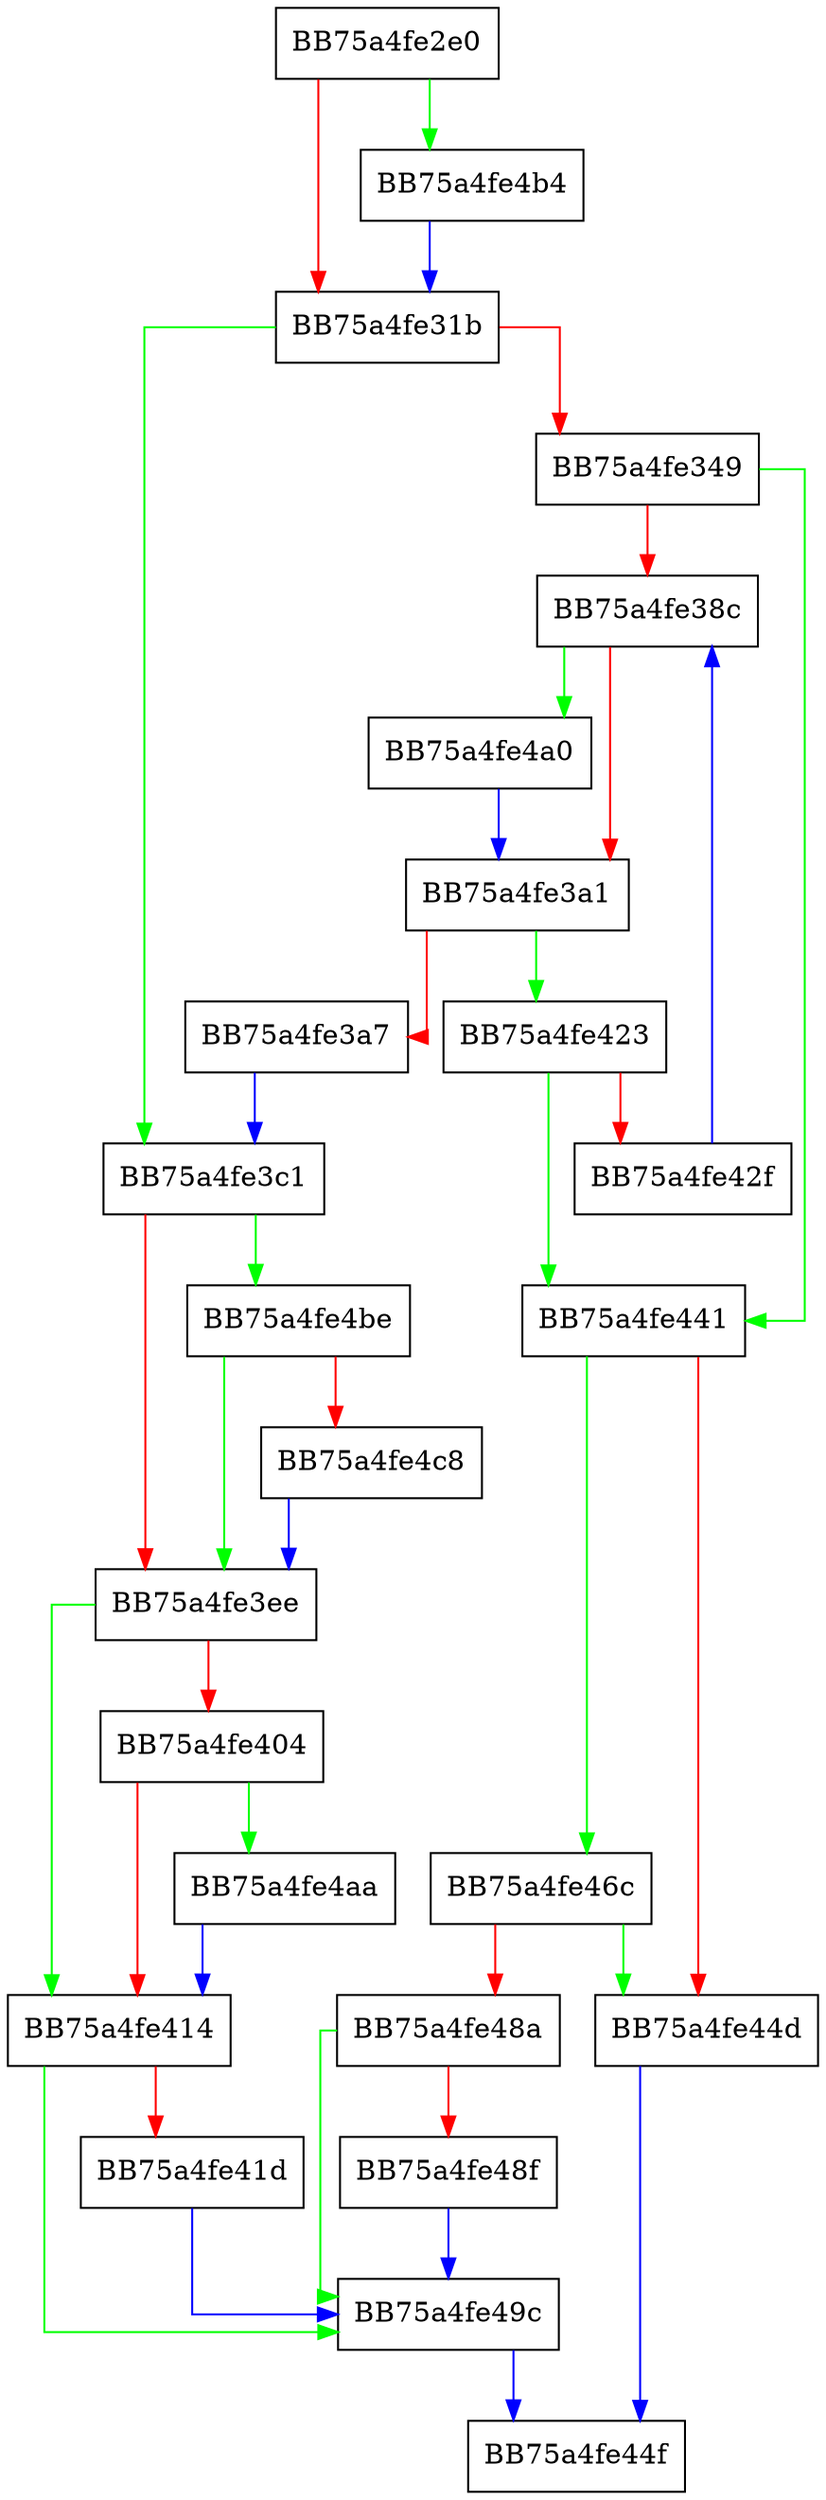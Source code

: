 digraph set_page_rights {
  node [shape="box"];
  graph [splines=ortho];
  BB75a4fe2e0 -> BB75a4fe4b4 [color="green"];
  BB75a4fe2e0 -> BB75a4fe31b [color="red"];
  BB75a4fe31b -> BB75a4fe3c1 [color="green"];
  BB75a4fe31b -> BB75a4fe349 [color="red"];
  BB75a4fe349 -> BB75a4fe441 [color="green"];
  BB75a4fe349 -> BB75a4fe38c [color="red"];
  BB75a4fe38c -> BB75a4fe4a0 [color="green"];
  BB75a4fe38c -> BB75a4fe3a1 [color="red"];
  BB75a4fe3a1 -> BB75a4fe423 [color="green"];
  BB75a4fe3a1 -> BB75a4fe3a7 [color="red"];
  BB75a4fe3a7 -> BB75a4fe3c1 [color="blue"];
  BB75a4fe3c1 -> BB75a4fe4be [color="green"];
  BB75a4fe3c1 -> BB75a4fe3ee [color="red"];
  BB75a4fe3ee -> BB75a4fe414 [color="green"];
  BB75a4fe3ee -> BB75a4fe404 [color="red"];
  BB75a4fe404 -> BB75a4fe4aa [color="green"];
  BB75a4fe404 -> BB75a4fe414 [color="red"];
  BB75a4fe414 -> BB75a4fe49c [color="green"];
  BB75a4fe414 -> BB75a4fe41d [color="red"];
  BB75a4fe41d -> BB75a4fe49c [color="blue"];
  BB75a4fe423 -> BB75a4fe441 [color="green"];
  BB75a4fe423 -> BB75a4fe42f [color="red"];
  BB75a4fe42f -> BB75a4fe38c [color="blue"];
  BB75a4fe441 -> BB75a4fe46c [color="green"];
  BB75a4fe441 -> BB75a4fe44d [color="red"];
  BB75a4fe44d -> BB75a4fe44f [color="blue"];
  BB75a4fe46c -> BB75a4fe44d [color="green"];
  BB75a4fe46c -> BB75a4fe48a [color="red"];
  BB75a4fe48a -> BB75a4fe49c [color="green"];
  BB75a4fe48a -> BB75a4fe48f [color="red"];
  BB75a4fe48f -> BB75a4fe49c [color="blue"];
  BB75a4fe49c -> BB75a4fe44f [color="blue"];
  BB75a4fe4a0 -> BB75a4fe3a1 [color="blue"];
  BB75a4fe4aa -> BB75a4fe414 [color="blue"];
  BB75a4fe4b4 -> BB75a4fe31b [color="blue"];
  BB75a4fe4be -> BB75a4fe3ee [color="green"];
  BB75a4fe4be -> BB75a4fe4c8 [color="red"];
  BB75a4fe4c8 -> BB75a4fe3ee [color="blue"];
}